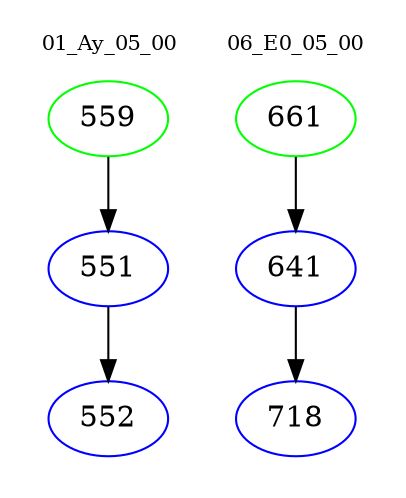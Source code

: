 digraph{
subgraph cluster_0 {
color = white
label = "01_Ay_05_00";
fontsize=10;
T0_559 [label="559", color="green"]
T0_559 -> T0_551 [color="black"]
T0_551 [label="551", color="blue"]
T0_551 -> T0_552 [color="black"]
T0_552 [label="552", color="blue"]
}
subgraph cluster_1 {
color = white
label = "06_E0_05_00";
fontsize=10;
T1_661 [label="661", color="green"]
T1_661 -> T1_641 [color="black"]
T1_641 [label="641", color="blue"]
T1_641 -> T1_718 [color="black"]
T1_718 [label="718", color="blue"]
}
}
